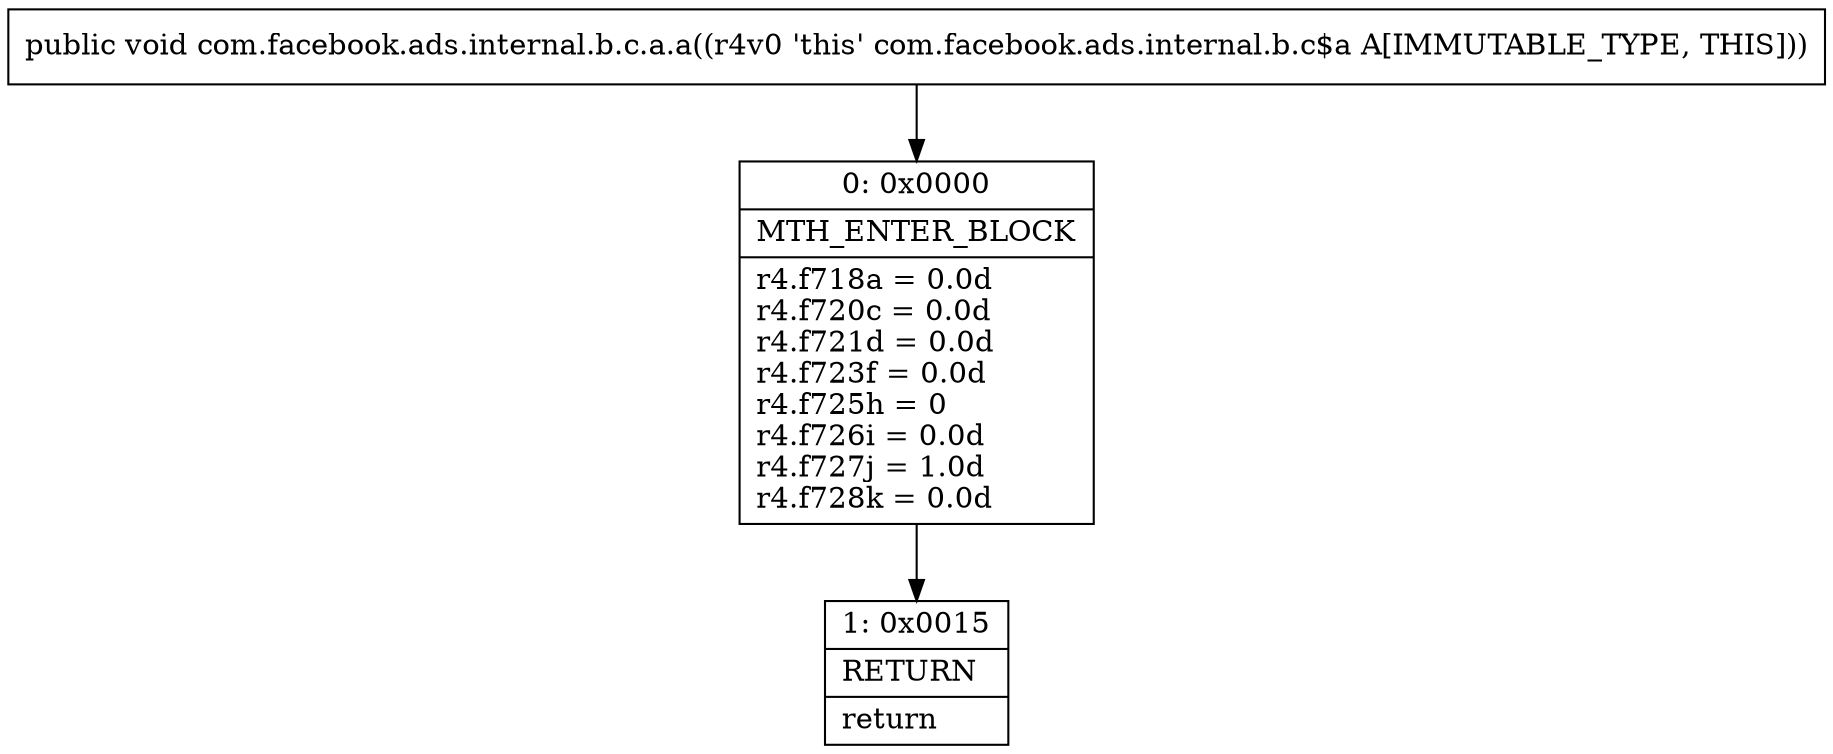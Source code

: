 digraph "CFG forcom.facebook.ads.internal.b.c.a.a()V" {
Node_0 [shape=record,label="{0\:\ 0x0000|MTH_ENTER_BLOCK\l|r4.f718a = 0.0d\lr4.f720c = 0.0d\lr4.f721d = 0.0d\lr4.f723f = 0.0d\lr4.f725h = 0\lr4.f726i = 0.0d\lr4.f727j = 1.0d\lr4.f728k = 0.0d\l}"];
Node_1 [shape=record,label="{1\:\ 0x0015|RETURN\l|return\l}"];
MethodNode[shape=record,label="{public void com.facebook.ads.internal.b.c.a.a((r4v0 'this' com.facebook.ads.internal.b.c$a A[IMMUTABLE_TYPE, THIS])) }"];
MethodNode -> Node_0;
Node_0 -> Node_1;
}

